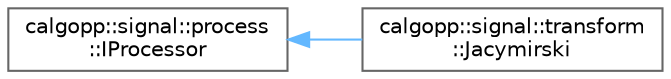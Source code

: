digraph "Graphical Class Hierarchy"
{
 // LATEX_PDF_SIZE
  bgcolor="transparent";
  edge [fontname=Helvetica,fontsize=10,labelfontname=Helvetica,labelfontsize=10];
  node [fontname=Helvetica,fontsize=10,shape=box,height=0.2,width=0.4];
  rankdir="LR";
  Node0 [label="calgopp::signal::process\l::IProcessor",height=0.2,width=0.4,color="grey40", fillcolor="white", style="filled",URL="$classcalgopp_1_1signal_1_1process_1_1IProcessor.html",tooltip=" "];
  Node0 -> Node1 [dir="back",color="steelblue1",style="solid"];
  Node1 [label="calgopp::signal::transform\l::Jacymirski",height=0.2,width=0.4,color="grey40", fillcolor="white", style="filled",URL="$classcalgopp_1_1signal_1_1transform_1_1Jacymirski.html",tooltip=" "];
}
